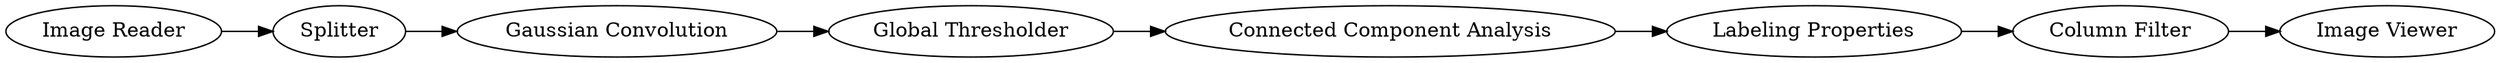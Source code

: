 digraph {
	62 -> 13
	6 -> 61
	13 -> 4
	20 -> 62
	61 -> 64
	4 -> 6
	64 -> 63
	64 [label="Column Filter"]
	20 [label="Image Reader"]
	13 [label="Gaussian Convolution"]
	62 [label=Splitter]
	4 [label="Global Thresholder"]
	61 [label="Labeling Properties"]
	6 [label="Connected Component Analysis"]
	63 [label="Image Viewer"]
	rankdir=LR
}
